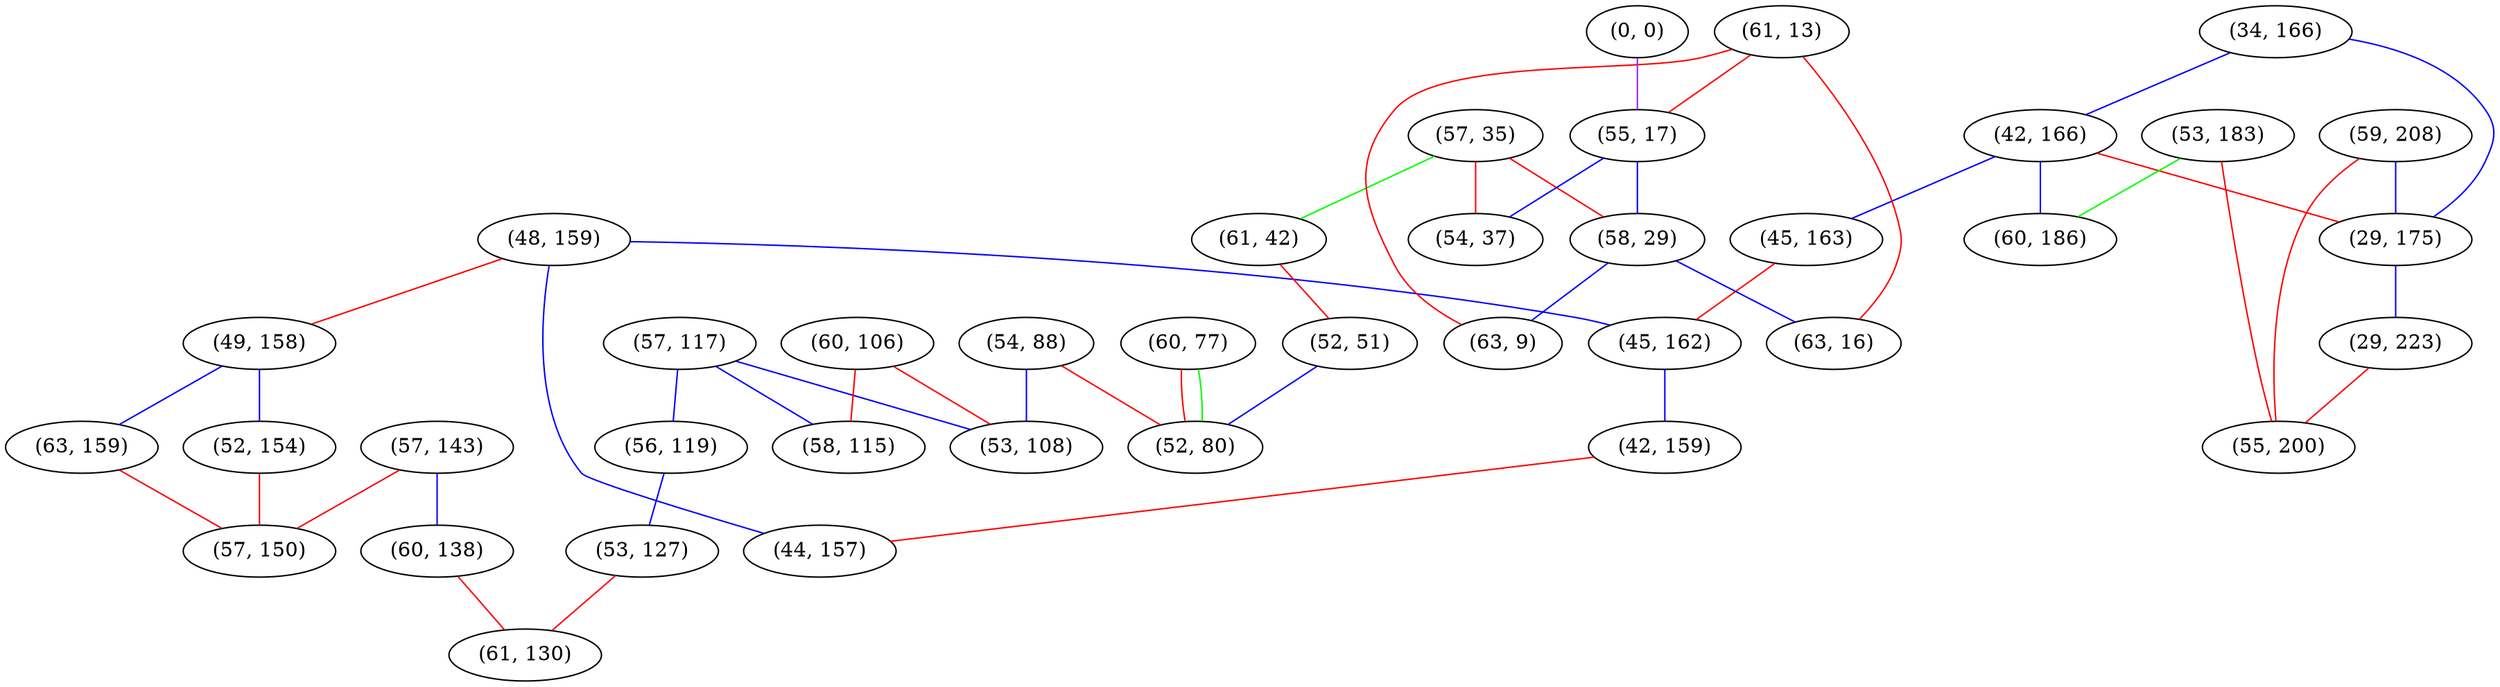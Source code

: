 graph "" {
"(34, 166)";
"(48, 159)";
"(42, 166)";
"(49, 158)";
"(59, 208)";
"(57, 117)";
"(60, 77)";
"(57, 35)";
"(63, 159)";
"(54, 88)";
"(45, 163)";
"(61, 42)";
"(61, 13)";
"(56, 119)";
"(29, 175)";
"(52, 154)";
"(0, 0)";
"(45, 162)";
"(55, 17)";
"(60, 106)";
"(58, 29)";
"(53, 183)";
"(63, 9)";
"(63, 16)";
"(52, 51)";
"(57, 143)";
"(60, 186)";
"(57, 150)";
"(52, 80)";
"(42, 159)";
"(60, 138)";
"(29, 223)";
"(55, 200)";
"(54, 37)";
"(53, 127)";
"(61, 130)";
"(44, 157)";
"(53, 108)";
"(58, 115)";
"(34, 166)" -- "(29, 175)"  [color=blue, key=0, weight=3];
"(34, 166)" -- "(42, 166)"  [color=blue, key=0, weight=3];
"(48, 159)" -- "(44, 157)"  [color=blue, key=0, weight=3];
"(48, 159)" -- "(45, 162)"  [color=blue, key=0, weight=3];
"(48, 159)" -- "(49, 158)"  [color=red, key=0, weight=1];
"(42, 166)" -- "(60, 186)"  [color=blue, key=0, weight=3];
"(42, 166)" -- "(29, 175)"  [color=red, key=0, weight=1];
"(42, 166)" -- "(45, 163)"  [color=blue, key=0, weight=3];
"(49, 158)" -- "(52, 154)"  [color=blue, key=0, weight=3];
"(49, 158)" -- "(63, 159)"  [color=blue, key=0, weight=3];
"(59, 208)" -- "(29, 175)"  [color=blue, key=0, weight=3];
"(59, 208)" -- "(55, 200)"  [color=red, key=0, weight=1];
"(57, 117)" -- "(53, 108)"  [color=blue, key=0, weight=3];
"(57, 117)" -- "(58, 115)"  [color=blue, key=0, weight=3];
"(57, 117)" -- "(56, 119)"  [color=blue, key=0, weight=3];
"(60, 77)" -- "(52, 80)"  [color=red, key=0, weight=1];
"(60, 77)" -- "(52, 80)"  [color=green, key=1, weight=2];
"(57, 35)" -- "(58, 29)"  [color=red, key=0, weight=1];
"(57, 35)" -- "(61, 42)"  [color=green, key=0, weight=2];
"(57, 35)" -- "(54, 37)"  [color=red, key=0, weight=1];
"(63, 159)" -- "(57, 150)"  [color=red, key=0, weight=1];
"(54, 88)" -- "(53, 108)"  [color=blue, key=0, weight=3];
"(54, 88)" -- "(52, 80)"  [color=red, key=0, weight=1];
"(45, 163)" -- "(45, 162)"  [color=red, key=0, weight=1];
"(61, 42)" -- "(52, 51)"  [color=red, key=0, weight=1];
"(61, 13)" -- "(63, 9)"  [color=red, key=0, weight=1];
"(61, 13)" -- "(63, 16)"  [color=red, key=0, weight=1];
"(61, 13)" -- "(55, 17)"  [color=red, key=0, weight=1];
"(56, 119)" -- "(53, 127)"  [color=blue, key=0, weight=3];
"(29, 175)" -- "(29, 223)"  [color=blue, key=0, weight=3];
"(52, 154)" -- "(57, 150)"  [color=red, key=0, weight=1];
"(0, 0)" -- "(55, 17)"  [color=purple, key=0, weight=4];
"(45, 162)" -- "(42, 159)"  [color=blue, key=0, weight=3];
"(55, 17)" -- "(58, 29)"  [color=blue, key=0, weight=3];
"(55, 17)" -- "(54, 37)"  [color=blue, key=0, weight=3];
"(60, 106)" -- "(53, 108)"  [color=red, key=0, weight=1];
"(60, 106)" -- "(58, 115)"  [color=red, key=0, weight=1];
"(58, 29)" -- "(63, 16)"  [color=blue, key=0, weight=3];
"(58, 29)" -- "(63, 9)"  [color=blue, key=0, weight=3];
"(53, 183)" -- "(60, 186)"  [color=green, key=0, weight=2];
"(53, 183)" -- "(55, 200)"  [color=red, key=0, weight=1];
"(52, 51)" -- "(52, 80)"  [color=blue, key=0, weight=3];
"(57, 143)" -- "(60, 138)"  [color=blue, key=0, weight=3];
"(57, 143)" -- "(57, 150)"  [color=red, key=0, weight=1];
"(42, 159)" -- "(44, 157)"  [color=red, key=0, weight=1];
"(60, 138)" -- "(61, 130)"  [color=red, key=0, weight=1];
"(29, 223)" -- "(55, 200)"  [color=red, key=0, weight=1];
"(53, 127)" -- "(61, 130)"  [color=red, key=0, weight=1];
}
